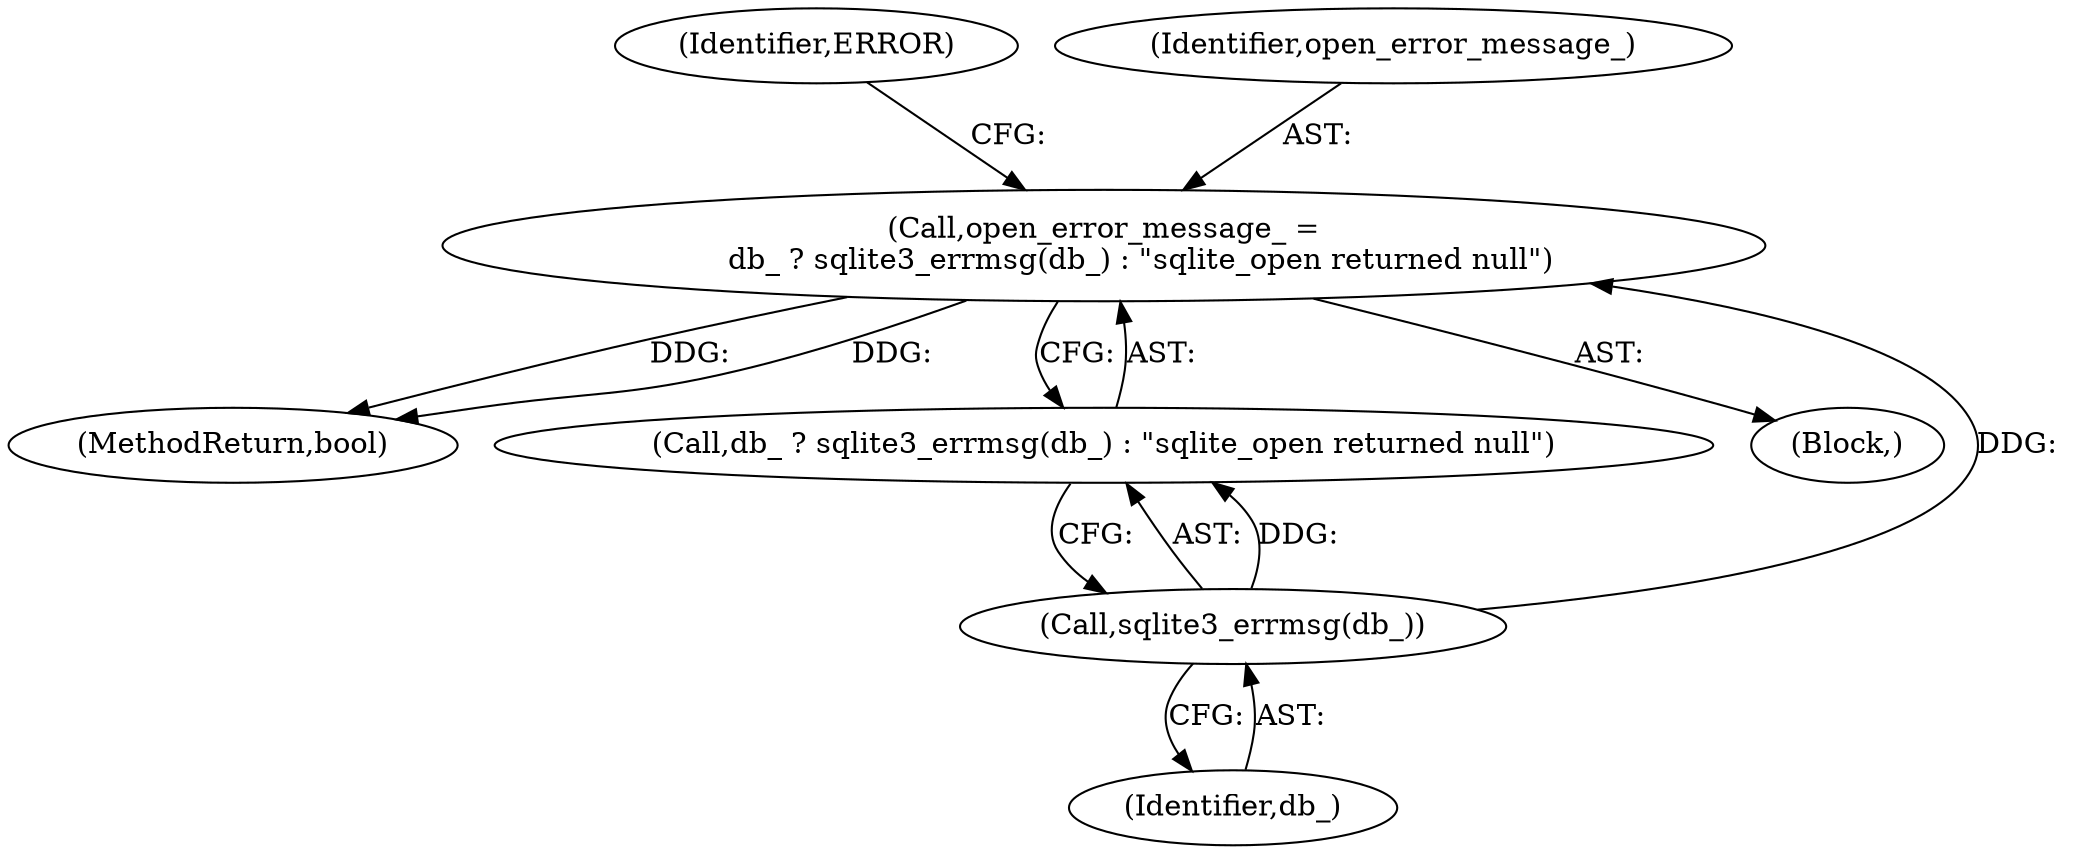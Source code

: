 digraph "0_Chrome_a06c5187775536a68f035f16cdb8bc47b9bfad24@API" {
"1000118" [label="(Call,open_error_message_ =\n        db_ ? sqlite3_errmsg(db_) : \"sqlite_open returned null\")"];
"1000122" [label="(Call,sqlite3_errmsg(db_))"];
"1000127" [label="(Identifier,ERROR)"];
"1000223" [label="(MethodReturn,bool)"];
"1000120" [label="(Call,db_ ? sqlite3_errmsg(db_) : \"sqlite_open returned null\")"];
"1000123" [label="(Identifier,db_)"];
"1000122" [label="(Call,sqlite3_errmsg(db_))"];
"1000118" [label="(Call,open_error_message_ =\n        db_ ? sqlite3_errmsg(db_) : \"sqlite_open returned null\")"];
"1000117" [label="(Block,)"];
"1000119" [label="(Identifier,open_error_message_)"];
"1000118" -> "1000117"  [label="AST: "];
"1000118" -> "1000120"  [label="CFG: "];
"1000119" -> "1000118"  [label="AST: "];
"1000120" -> "1000118"  [label="AST: "];
"1000127" -> "1000118"  [label="CFG: "];
"1000118" -> "1000223"  [label="DDG: "];
"1000118" -> "1000223"  [label="DDG: "];
"1000122" -> "1000118"  [label="DDG: "];
"1000122" -> "1000120"  [label="AST: "];
"1000122" -> "1000123"  [label="CFG: "];
"1000123" -> "1000122"  [label="AST: "];
"1000120" -> "1000122"  [label="CFG: "];
"1000122" -> "1000120"  [label="DDG: "];
}
